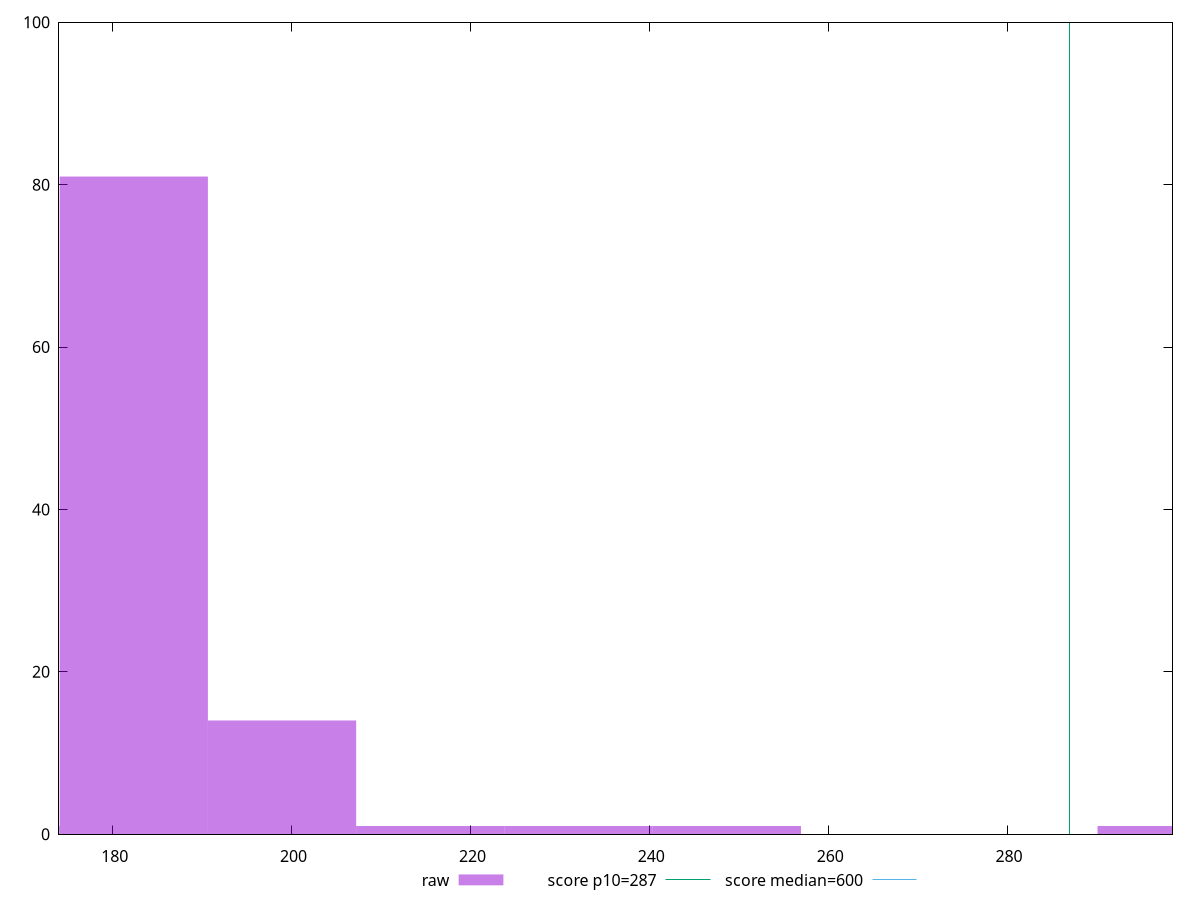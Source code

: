 reset

$raw <<EOF
298.40538168282285 1
182.3588443617251 81
198.9369211218819 14
215.51499788203873 1
232.09307464219557 1
165.78076760156824 1
248.6711514023524 1
EOF

set key outside below
set boxwidth 16.578076760156826
set xrange [174:298.4999999999991]
set yrange [0:100]
set trange [0:100]
set style fill transparent solid 0.5 noborder

set parametric
set terminal svg size 640, 490 enhanced background rgb 'white'
set output "report_00018_2021-02-10T15-25-16.877Z/total-blocking-time/samples/pages+cached/raw/histogram.svg"

plot $raw title "raw" with boxes, \
     287,t title "score p10=287", \
     600,t title "score median=600"

reset
